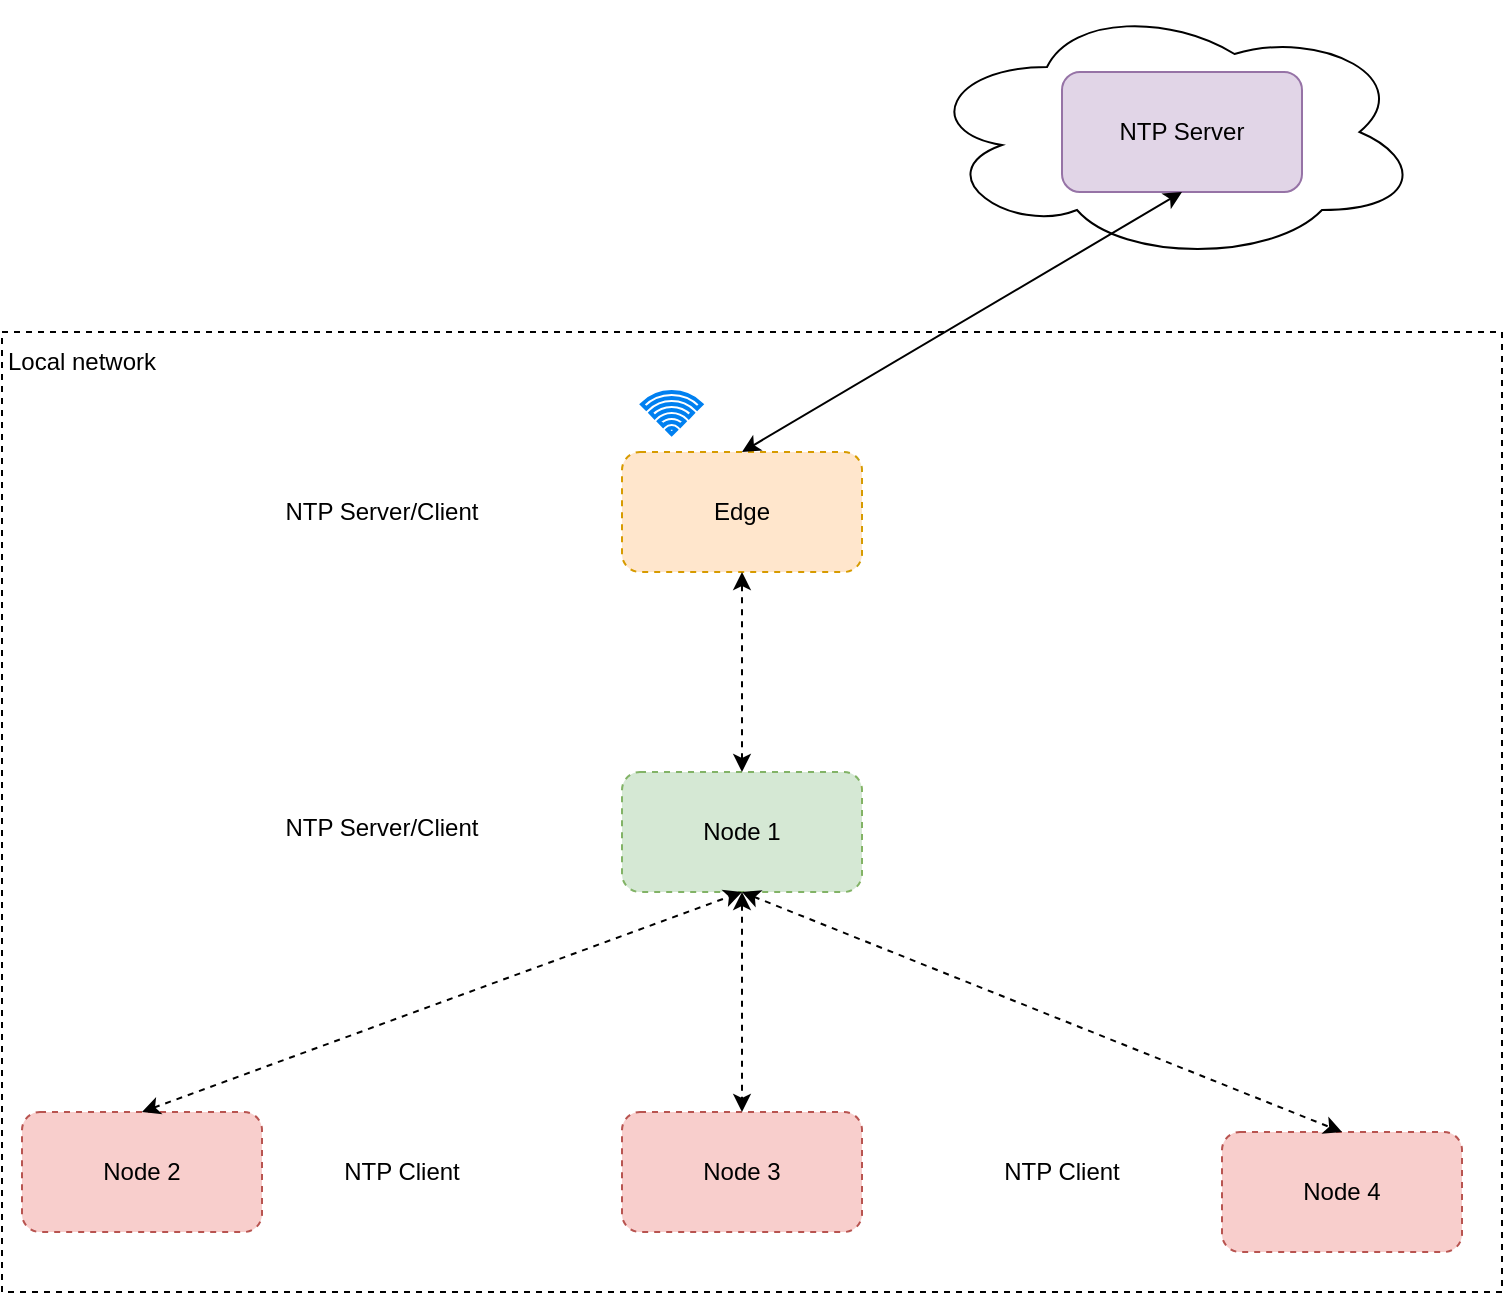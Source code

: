 <mxfile version="24.7.14">
  <diagram name="Page-1" id="Yi61yMIlDV1y_TVT1QJk">
    <mxGraphModel dx="1364" dy="1858" grid="1" gridSize="10" guides="1" tooltips="1" connect="1" arrows="1" fold="1" page="1" pageScale="1" pageWidth="850" pageHeight="1100" math="0" shadow="0">
      <root>
        <mxCell id="0" />
        <mxCell id="1" parent="0" />
        <mxCell id="r3eyPPp5EzBEvDB9Ui9X-18" value="" style="rounded=0;whiteSpace=wrap;html=1;dashed=1;" vertex="1" parent="1">
          <mxGeometry x="100" y="160" width="750" height="480" as="geometry" />
        </mxCell>
        <mxCell id="r3eyPPp5EzBEvDB9Ui9X-17" value="" style="ellipse;shape=cloud;whiteSpace=wrap;html=1;" vertex="1" parent="1">
          <mxGeometry x="560" y="-5" width="250" height="130" as="geometry" />
        </mxCell>
        <mxCell id="r3eyPPp5EzBEvDB9Ui9X-1" value="Edge" style="rounded=1;whiteSpace=wrap;html=1;fillColor=#ffe6cc;strokeColor=#d79b00;dashed=1;" vertex="1" parent="1">
          <mxGeometry x="410" y="220" width="120" height="60" as="geometry" />
        </mxCell>
        <mxCell id="r3eyPPp5EzBEvDB9Ui9X-2" value="Node 1" style="rounded=1;whiteSpace=wrap;html=1;fillColor=#d5e8d4;strokeColor=#82b366;dashed=1;" vertex="1" parent="1">
          <mxGeometry x="410" y="380" width="120" height="60" as="geometry" />
        </mxCell>
        <mxCell id="r3eyPPp5EzBEvDB9Ui9X-3" value="Node 2" style="rounded=1;whiteSpace=wrap;html=1;fillColor=#f8cecc;strokeColor=#b85450;dashed=1;" vertex="1" parent="1">
          <mxGeometry x="110" y="550" width="120" height="60" as="geometry" />
        </mxCell>
        <mxCell id="r3eyPPp5EzBEvDB9Ui9X-4" value="Node 3" style="rounded=1;whiteSpace=wrap;html=1;fillColor=#f8cecc;strokeColor=#b85450;dashed=1;" vertex="1" parent="1">
          <mxGeometry x="410" y="550" width="120" height="60" as="geometry" />
        </mxCell>
        <mxCell id="r3eyPPp5EzBEvDB9Ui9X-5" value="Node 4" style="rounded=1;whiteSpace=wrap;html=1;fillColor=#f8cecc;strokeColor=#b85450;dashed=1;" vertex="1" parent="1">
          <mxGeometry x="710" y="560" width="120" height="60" as="geometry" />
        </mxCell>
        <mxCell id="r3eyPPp5EzBEvDB9Ui9X-6" value="" style="endArrow=classic;startArrow=classic;html=1;rounded=0;exitX=0.5;exitY=0;exitDx=0;exitDy=0;entryX=0.5;entryY=1;entryDx=0;entryDy=0;dashed=1;" edge="1" parent="1" source="r3eyPPp5EzBEvDB9Ui9X-3" target="r3eyPPp5EzBEvDB9Ui9X-2">
          <mxGeometry width="50" height="50" relative="1" as="geometry">
            <mxPoint x="400" y="420" as="sourcePoint" />
            <mxPoint x="450" y="370" as="targetPoint" />
          </mxGeometry>
        </mxCell>
        <mxCell id="r3eyPPp5EzBEvDB9Ui9X-9" value="" style="endArrow=classic;startArrow=classic;html=1;rounded=0;entryX=0.5;entryY=0;entryDx=0;entryDy=0;exitX=0.5;exitY=1;exitDx=0;exitDy=0;dashed=1;" edge="1" parent="1" source="r3eyPPp5EzBEvDB9Ui9X-2" target="r3eyPPp5EzBEvDB9Ui9X-5">
          <mxGeometry width="50" height="50" relative="1" as="geometry">
            <mxPoint x="400" y="420" as="sourcePoint" />
            <mxPoint x="450" y="370" as="targetPoint" />
          </mxGeometry>
        </mxCell>
        <mxCell id="r3eyPPp5EzBEvDB9Ui9X-11" value="" style="endArrow=classic;startArrow=classic;html=1;rounded=0;entryX=0.5;entryY=0;entryDx=0;entryDy=0;exitX=0.5;exitY=1;exitDx=0;exitDy=0;dashed=1;" edge="1" parent="1" source="r3eyPPp5EzBEvDB9Ui9X-2" target="r3eyPPp5EzBEvDB9Ui9X-4">
          <mxGeometry width="50" height="50" relative="1" as="geometry">
            <mxPoint x="400" y="420" as="sourcePoint" />
            <mxPoint x="450" y="370" as="targetPoint" />
          </mxGeometry>
        </mxCell>
        <mxCell id="r3eyPPp5EzBEvDB9Ui9X-12" value="" style="endArrow=classic;startArrow=classic;html=1;rounded=0;entryX=0.5;entryY=1;entryDx=0;entryDy=0;exitX=0.5;exitY=0;exitDx=0;exitDy=0;dashed=1;" edge="1" parent="1" source="r3eyPPp5EzBEvDB9Ui9X-2" target="r3eyPPp5EzBEvDB9Ui9X-1">
          <mxGeometry width="50" height="50" relative="1" as="geometry">
            <mxPoint x="400" y="420" as="sourcePoint" />
            <mxPoint x="450" y="370" as="targetPoint" />
          </mxGeometry>
        </mxCell>
        <mxCell id="r3eyPPp5EzBEvDB9Ui9X-13" value="" style="html=1;verticalLabelPosition=bottom;align=center;labelBackgroundColor=#ffffff;verticalAlign=top;strokeWidth=2;strokeColor=#0080F0;shadow=0;dashed=0;shape=mxgraph.ios7.icons.wifi;pointerEvents=1" vertex="1" parent="1">
          <mxGeometry x="420" y="190" width="29.7" height="21" as="geometry" />
        </mxCell>
        <mxCell id="r3eyPPp5EzBEvDB9Ui9X-14" value="NTP Server" style="rounded=1;whiteSpace=wrap;html=1;fillColor=#e1d5e7;strokeColor=#9673a6;" vertex="1" parent="1">
          <mxGeometry x="630" y="30" width="120" height="60" as="geometry" />
        </mxCell>
        <mxCell id="r3eyPPp5EzBEvDB9Ui9X-15" value="" style="endArrow=classic;startArrow=classic;html=1;rounded=0;entryX=0.5;entryY=1;entryDx=0;entryDy=0;exitX=0.5;exitY=0;exitDx=0;exitDy=0;" edge="1" parent="1" source="r3eyPPp5EzBEvDB9Ui9X-1" target="r3eyPPp5EzBEvDB9Ui9X-14">
          <mxGeometry width="50" height="50" relative="1" as="geometry">
            <mxPoint x="400" y="390" as="sourcePoint" />
            <mxPoint x="450" y="340" as="targetPoint" />
          </mxGeometry>
        </mxCell>
        <mxCell id="r3eyPPp5EzBEvDB9Ui9X-19" value="Local network" style="text;html=1;align=center;verticalAlign=middle;whiteSpace=wrap;rounded=0;" vertex="1" parent="1">
          <mxGeometry x="100" y="160" width="80" height="30" as="geometry" />
        </mxCell>
        <mxCell id="r3eyPPp5EzBEvDB9Ui9X-20" value="NTP Server/Client" style="text;html=1;align=center;verticalAlign=middle;whiteSpace=wrap;rounded=0;" vertex="1" parent="1">
          <mxGeometry x="240" y="390" width="100" height="35" as="geometry" />
        </mxCell>
        <mxCell id="r3eyPPp5EzBEvDB9Ui9X-21" value="NTP Server/Client" style="text;html=1;align=center;verticalAlign=middle;whiteSpace=wrap;rounded=0;" vertex="1" parent="1">
          <mxGeometry x="240" y="232.5" width="100" height="35" as="geometry" />
        </mxCell>
        <mxCell id="r3eyPPp5EzBEvDB9Ui9X-22" value="NTP Client" style="text;html=1;align=center;verticalAlign=middle;whiteSpace=wrap;rounded=0;" vertex="1" parent="1">
          <mxGeometry x="250" y="562.5" width="100" height="35" as="geometry" />
        </mxCell>
        <mxCell id="r3eyPPp5EzBEvDB9Ui9X-23" value="NTP Client" style="text;html=1;align=center;verticalAlign=middle;whiteSpace=wrap;rounded=0;" vertex="1" parent="1">
          <mxGeometry x="580" y="562.5" width="100" height="35" as="geometry" />
        </mxCell>
      </root>
    </mxGraphModel>
  </diagram>
</mxfile>
